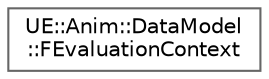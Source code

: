 digraph "Graphical Class Hierarchy"
{
 // INTERACTIVE_SVG=YES
 // LATEX_PDF_SIZE
  bgcolor="transparent";
  edge [fontname=Helvetica,fontsize=10,labelfontname=Helvetica,labelfontsize=10];
  node [fontname=Helvetica,fontsize=10,shape=box,height=0.2,width=0.4];
  rankdir="LR";
  Node0 [id="Node000000",label="UE::Anim::DataModel\l::FEvaluationContext",height=0.2,width=0.4,color="grey40", fillcolor="white", style="filled",URL="$d4/d9d/structUE_1_1Anim_1_1DataModel_1_1FEvaluationContext.html",tooltip="Structure used to supply necessary animation (pose) evaluation information."];
}
